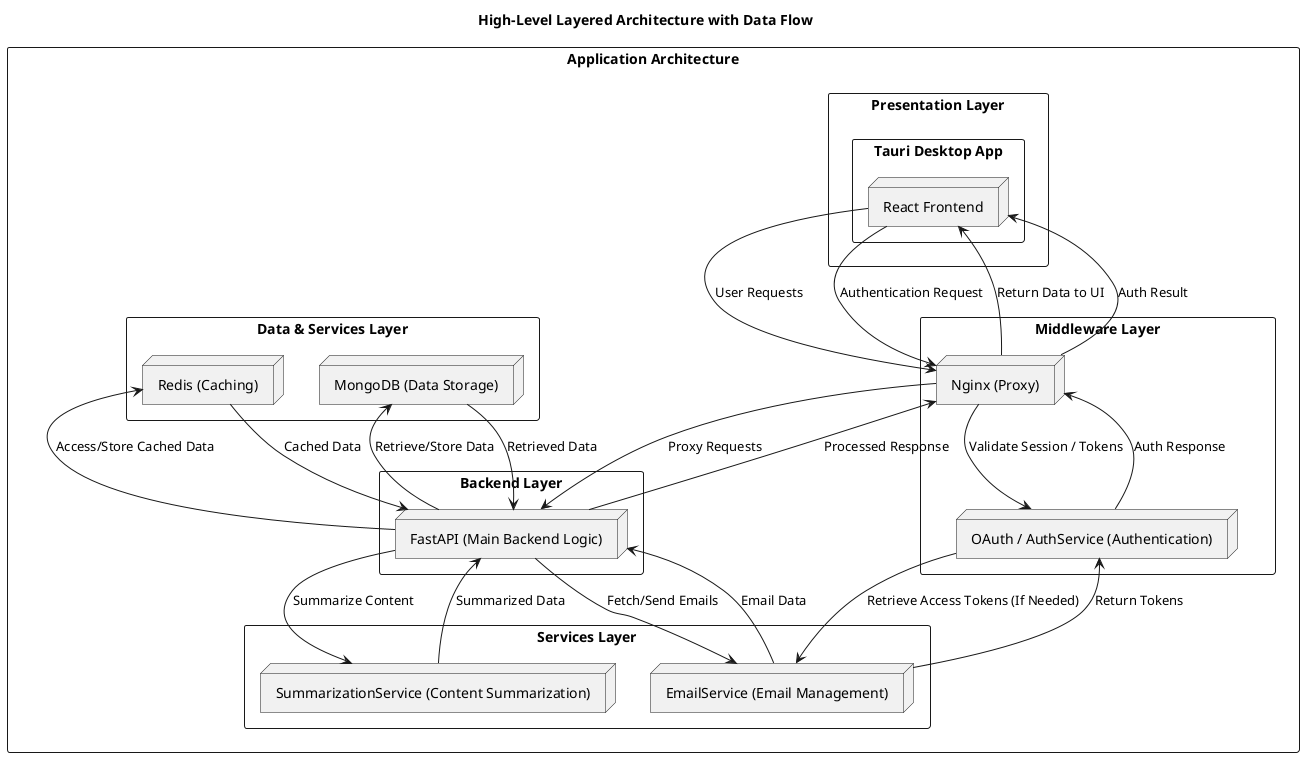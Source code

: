 @startuml
title High-Level Layered Architecture with Data Flow

hide stereotype

' Define the direction top to bottom for the entire diagram
top to bottom direction

' First, define the global boundary to hold all layers
rectangle "Application Architecture" as Architecture {
  
  ' Define layers as nested rectangles, listed from top to bottom
  rectangle "Presentation Layer" as presentation_layer {
    rectangle "Tauri Desktop App" as TauriApp {
      node "React Frontend" as ReactUI
    }
  }

  rectangle "Middleware Layer" as middleware_layer {
    node "Nginx (Proxy)" as Nginx
    node "OAuth / AuthService (Authentication)" as OAuth
  }

  rectangle "Backend Layer" as backend_layer {
    node "FastAPI (Main Backend Logic)" as FastAPI
  }

  rectangle "Data & Services Layer" as data_layer {
    node "MongoDB (Data Storage)" as MongoDB
    node "Redis (Caching)" as Redis
  }

  rectangle "Services Layer" as services_layer {
    node "EmailService (Email Management)" as EmailService
    node "SummarizationService (Content Summarization)" as SummarizationService
  }
}

' Add flow arrows showing data requests (downwards) and responses (upwards)
ReactUI --> Nginx : User Requests
Nginx --> FastAPI : Proxy Requests
FastAPI --> MongoDB : Retrieve/Store Data
FastAPI --> Redis : Access/Store Cached Data
FastAPI --> EmailService : Fetch/Send Emails
FastAPI --> SummarizationService : Summarize Content

' Define return flows
SummarizationService --> FastAPI : Summarized Data
EmailService --> FastAPI : Email Data
MongoDB --> FastAPI : Retrieved Data
Redis --> FastAPI : Cached Data
FastAPI --> Nginx : Processed Response
Nginx --> ReactUI : Return Data to UI

' Authentication flow
ReactUI --> Nginx : Authentication Request
Nginx --> OAuth : Validate Session / Tokens
OAuth --> EmailService : Retrieve Access Tokens (If Needed)
EmailService --> OAuth : Return Tokens
OAuth --> Nginx : Auth Response
Nginx --> ReactUI : Auth Result

@enduml
